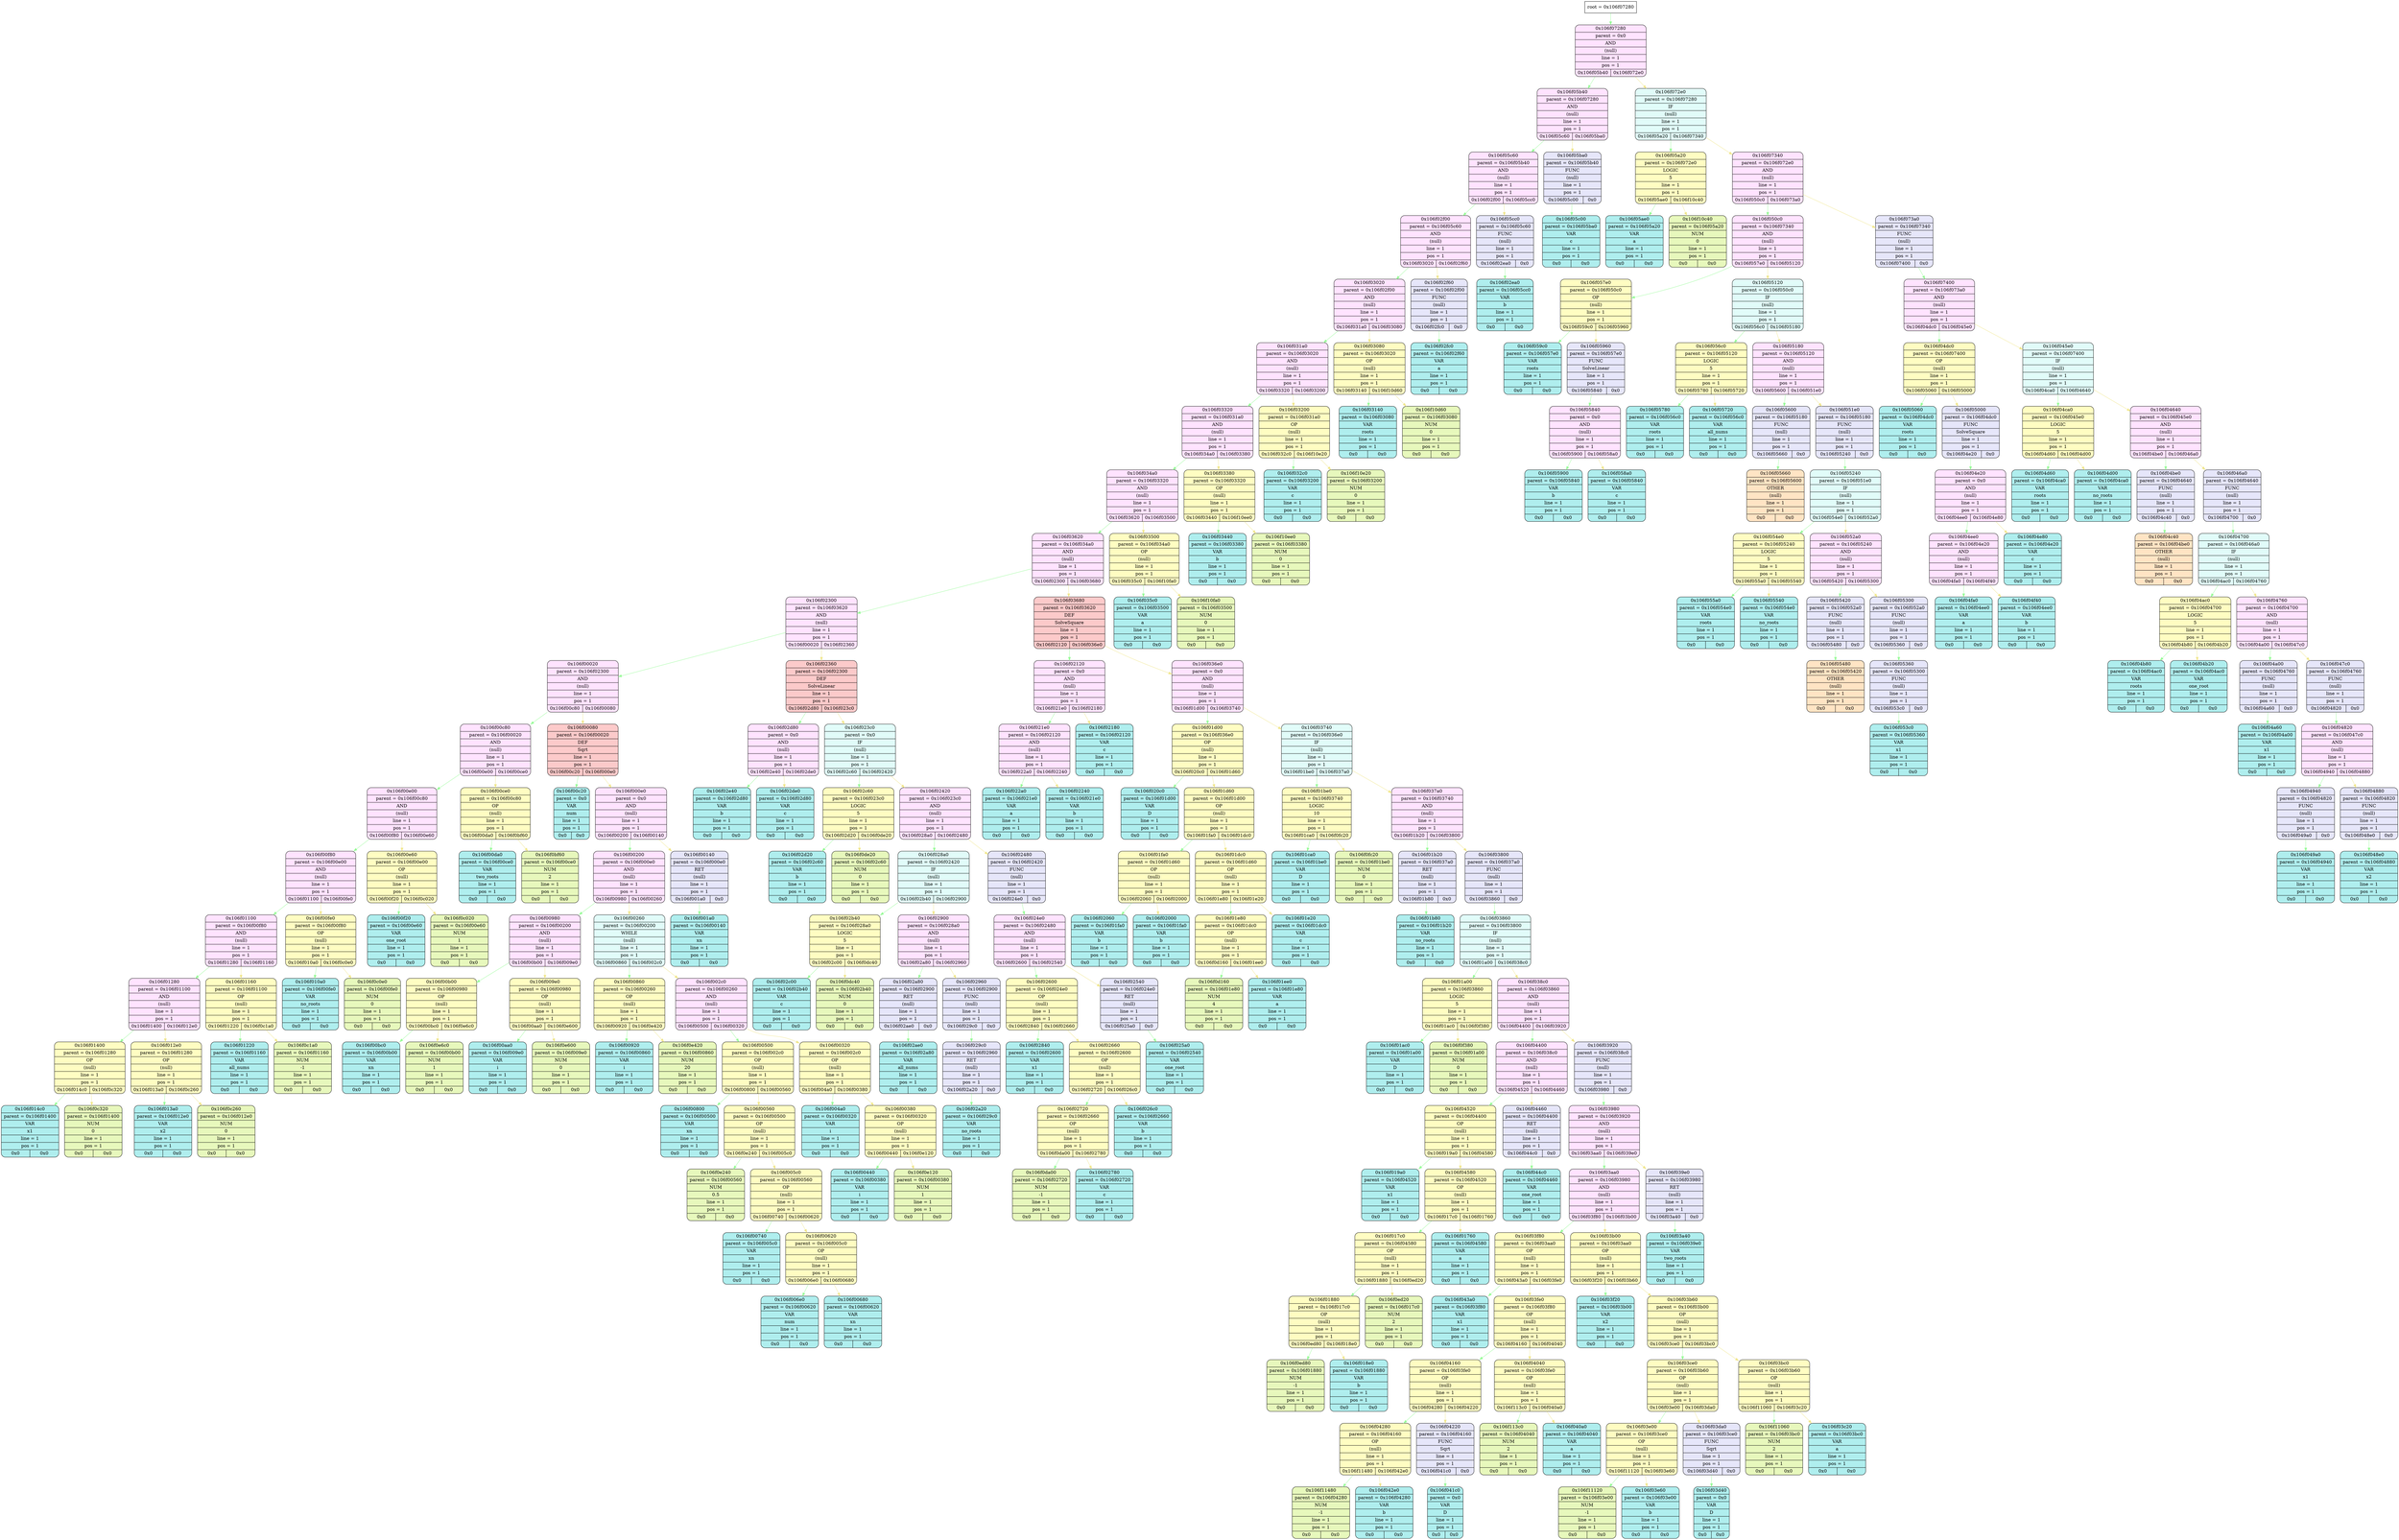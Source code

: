 digraph
{
    node_info[shape = record, label = "{root = 0x106f07280}"];

    node_info->node_0x106f07280 [color = "#98FB98"];
    node_0x106f07280[shape = Mrecord, label = "{{0x106f07280} | {parent =  0x0} | {AND} | {(null)} | {line = 1} | {pos = 1} | {0x106f05b40 | 0x106f072e0}}",
                                        style="filled", fillcolor="#FFE3FF"];
    node_0x106f05b40[shape = Mrecord, label = "{{0x106f05b40} | {parent =  0x106f07280} | {AND} | {(null)} | {line = 1} | {pos = 1} | {0x106f05c60 | 0x106f05ba0}}",
                                        style="filled", fillcolor="#FFE3FF"];
    node_0x106f05c60[shape = Mrecord, label = "{{0x106f05c60} | {parent =  0x106f05b40} | {AND} | {(null)} | {line = 1} | {pos = 1} | {0x106f02f00 | 0x106f05cc0}}",
                                        style="filled", fillcolor="#FFE3FF"];
    node_0x106f02f00[shape = Mrecord, label = "{{0x106f02f00} | {parent =  0x106f05c60} | {AND} | {(null)} | {line = 1} | {pos = 1} | {0x106f03020 | 0x106f02f60}}",
                                        style="filled", fillcolor="#FFE3FF"];
    node_0x106f03020[shape = Mrecord, label = "{{0x106f03020} | {parent =  0x106f02f00} | {AND} | {(null)} | {line = 1} | {pos = 1} | {0x106f031a0 | 0x106f03080}}",
                                        style="filled", fillcolor="#FFE3FF"];
    node_0x106f031a0[shape = Mrecord, label = "{{0x106f031a0} | {parent =  0x106f03020} | {AND} | {(null)} | {line = 1} | {pos = 1} | {0x106f03320 | 0x106f03200}}",
                                        style="filled", fillcolor="#FFE3FF"];
    node_0x106f03320[shape = Mrecord, label = "{{0x106f03320} | {parent =  0x106f031a0} | {AND} | {(null)} | {line = 1} | {pos = 1} | {0x106f034a0 | 0x106f03380}}",
                                        style="filled", fillcolor="#FFE3FF"];
    node_0x106f034a0[shape = Mrecord, label = "{{0x106f034a0} | {parent =  0x106f03320} | {AND} | {(null)} | {line = 1} | {pos = 1} | {0x106f03620 | 0x106f03500}}",
                                        style="filled", fillcolor="#FFE3FF"];
    node_0x106f03620[shape = Mrecord, label = "{{0x106f03620} | {parent =  0x106f034a0} | {AND} | {(null)} | {line = 1} | {pos = 1} | {0x106f02300 | 0x106f03680}}",
                                        style="filled", fillcolor="#FFE3FF"];
    node_0x106f02300[shape = Mrecord, label = "{{0x106f02300} | {parent =  0x106f03620} | {AND} | {(null)} | {line = 1} | {pos = 1} | {0x106f00020 | 0x106f02360}}",
                                        style="filled", fillcolor="#FFE3FF"];
    node_0x106f00020[shape = Mrecord, label = "{{0x106f00020} | {parent =  0x106f02300} | {AND} | {(null)} | {line = 1} | {pos = 1} | {0x106f00c80 | 0x106f00080}}",
                                        style="filled", fillcolor="#FFE3FF"];
    node_0x106f00c80[shape = Mrecord, label = "{{0x106f00c80} | {parent =  0x106f00020} | {AND} | {(null)} | {line = 1} | {pos = 1} | {0x106f00e00 | 0x106f00ce0}}",
                                        style="filled", fillcolor="#FFE3FF"];
    node_0x106f00e00[shape = Mrecord, label = "{{0x106f00e00} | {parent =  0x106f00c80} | {AND} | {(null)} | {line = 1} | {pos = 1} | {0x106f00f80 | 0x106f00e60}}",
                                        style="filled", fillcolor="#FFE3FF"];
    node_0x106f00f80[shape = Mrecord, label = "{{0x106f00f80} | {parent =  0x106f00e00} | {AND} | {(null)} | {line = 1} | {pos = 1} | {0x106f01100 | 0x106f00fe0}}",
                                        style="filled", fillcolor="#FFE3FF"];
    node_0x106f01100[shape = Mrecord, label = "{{0x106f01100} | {parent =  0x106f00f80} | {AND} | {(null)} | {line = 1} | {pos = 1} | {0x106f01280 | 0x106f01160}}",
                                        style="filled", fillcolor="#FFE3FF"];
    node_0x106f01280[shape = Mrecord, label = "{{0x106f01280} | {parent =  0x106f01100} | {AND} | {(null)} | {line = 1} | {pos = 1} | {0x106f01400 | 0x106f012e0}}",
                                        style="filled", fillcolor="#FFE3FF"];
    node_0x106f01400[shape = Mrecord, label = "{{0x106f01400} | {parent =  0x106f01280} | {OP} | {(null)} | {line = 1} | {pos = 1} | {0x106f014c0 | 0x106f0c320}}",
                                        style="filled", fillcolor="#FFFDC2"];
    node_0x106f014c0[shape = Mrecord, label = "{{0x106f014c0} | {parent =  0x106f01400} | {VAR} | {x1} | {line = 1} | {pos = 1} | {0x0 | 0x0}}",
                                        style="filled", fillcolor="#AFEEEE"];
    node_0x106f0c320[shape = Mrecord, label = "{{0x106f0c320} | {parent =  0x106f01400} | {NUM} | {0} | {line = 1} | {pos = 1} | {0x0 | 0x0}}",
                style="filled", fillcolor="#E7F8BC"];
    node_0x106f012e0[shape = Mrecord, label = "{{0x106f012e0} | {parent =  0x106f01280} | {OP} | {(null)} | {line = 1} | {pos = 1} | {0x106f013a0 | 0x106f0c260}}",
                                        style="filled", fillcolor="#FFFDC2"];
    node_0x106f013a0[shape = Mrecord, label = "{{0x106f013a0} | {parent =  0x106f012e0} | {VAR} | {x2} | {line = 1} | {pos = 1} | {0x0 | 0x0}}",
                                        style="filled", fillcolor="#AFEEEE"];
    node_0x106f0c260[shape = Mrecord, label = "{{0x106f0c260} | {parent =  0x106f012e0} | {NUM} | {0} | {line = 1} | {pos = 1} | {0x0 | 0x0}}",
                style="filled", fillcolor="#E7F8BC"];
    node_0x106f01160[shape = Mrecord, label = "{{0x106f01160} | {parent =  0x106f01100} | {OP} | {(null)} | {line = 1} | {pos = 1} | {0x106f01220 | 0x106f0c1a0}}",
                                        style="filled", fillcolor="#FFFDC2"];
    node_0x106f01220[shape = Mrecord, label = "{{0x106f01220} | {parent =  0x106f01160} | {VAR} | {all_nums} | {line = 1} | {pos = 1} | {0x0 | 0x0}}",
                                        style="filled", fillcolor="#AFEEEE"];
    node_0x106f0c1a0[shape = Mrecord, label = "{{0x106f0c1a0} | {parent =  0x106f01160} | {NUM} | {-1} | {line = 1} | {pos = 1} | {0x0 | 0x0}}",
                style="filled", fillcolor="#E7F8BC"];
    node_0x106f00fe0[shape = Mrecord, label = "{{0x106f00fe0} | {parent =  0x106f00f80} | {OP} | {(null)} | {line = 1} | {pos = 1} | {0x106f010a0 | 0x106f0c0e0}}",
                                        style="filled", fillcolor="#FFFDC2"];
    node_0x106f010a0[shape = Mrecord, label = "{{0x106f010a0} | {parent =  0x106f00fe0} | {VAR} | {no_roots} | {line = 1} | {pos = 1} | {0x0 | 0x0}}",
                                        style="filled", fillcolor="#AFEEEE"];
    node_0x106f0c0e0[shape = Mrecord, label = "{{0x106f0c0e0} | {parent =  0x106f00fe0} | {NUM} | {0} | {line = 1} | {pos = 1} | {0x0 | 0x0}}",
                style="filled", fillcolor="#E7F8BC"];
    node_0x106f00e60[shape = Mrecord, label = "{{0x106f00e60} | {parent =  0x106f00e00} | {OP} | {(null)} | {line = 1} | {pos = 1} | {0x106f00f20 | 0x106f0c020}}",
                                        style="filled", fillcolor="#FFFDC2"];
    node_0x106f00f20[shape = Mrecord, label = "{{0x106f00f20} | {parent =  0x106f00e60} | {VAR} | {one_root} | {line = 1} | {pos = 1} | {0x0 | 0x0}}",
                                        style="filled", fillcolor="#AFEEEE"];
    node_0x106f0c020[shape = Mrecord, label = "{{0x106f0c020} | {parent =  0x106f00e60} | {NUM} | {1} | {line = 1} | {pos = 1} | {0x0 | 0x0}}",
                style="filled", fillcolor="#E7F8BC"];
    node_0x106f00ce0[shape = Mrecord, label = "{{0x106f00ce0} | {parent =  0x106f00c80} | {OP} | {(null)} | {line = 1} | {pos = 1} | {0x106f00da0 | 0x106f0bf60}}",
                                        style="filled", fillcolor="#FFFDC2"];
    node_0x106f00da0[shape = Mrecord, label = "{{0x106f00da0} | {parent =  0x106f00ce0} | {VAR} | {two_roots} | {line = 1} | {pos = 1} | {0x0 | 0x0}}",
                                        style="filled", fillcolor="#AFEEEE"];
    node_0x106f0bf60[shape = Mrecord, label = "{{0x106f0bf60} | {parent =  0x106f00ce0} | {NUM} | {2} | {line = 1} | {pos = 1} | {0x0 | 0x0}}",
                style="filled", fillcolor="#E7F8BC"];
    node_0x106f00080[shape = Mrecord, label = "{{0x106f00080} | {parent =  0x106f00020} | {DEF} | {Sqrt} | {line = 1} | {pos = 1} | {0x106f00c20 | 0x106f000e0}}",
                                        style="filled", fillcolor="#FCCACA"];
    node_0x106f00c20[shape = Mrecord, label = "{{0x106f00c20} | {parent =  0x0} | {VAR} | {num} | {line = 1} | {pos = 1} | {0x0 | 0x0}}",
                                        style="filled", fillcolor="#AFEEEE"];
    node_0x106f000e0[shape = Mrecord, label = "{{0x106f000e0} | {parent =  0x0} | {AND} | {(null)} | {line = 1} | {pos = 1} | {0x106f00200 | 0x106f00140}}",
                                        style="filled", fillcolor="#FFE3FF"];
    node_0x106f00200[shape = Mrecord, label = "{{0x106f00200} | {parent =  0x106f000e0} | {AND} | {(null)} | {line = 1} | {pos = 1} | {0x106f00980 | 0x106f00260}}",
                                        style="filled", fillcolor="#FFE3FF"];
    node_0x106f00980[shape = Mrecord, label = "{{0x106f00980} | {parent =  0x106f00200} | {AND} | {(null)} | {line = 1} | {pos = 1} | {0x106f00b00 | 0x106f009e0}}",
                                        style="filled", fillcolor="#FFE3FF"];
    node_0x106f00b00[shape = Mrecord, label = "{{0x106f00b00} | {parent =  0x106f00980} | {OP} | {(null)} | {line = 1} | {pos = 1} | {0x106f00bc0 | 0x106f0e6c0}}",
                                        style="filled", fillcolor="#FFFDC2"];
    node_0x106f00bc0[shape = Mrecord, label = "{{0x106f00bc0} | {parent =  0x106f00b00} | {VAR} | {xn} | {line = 1} | {pos = 1} | {0x0 | 0x0}}",
                                        style="filled", fillcolor="#AFEEEE"];
    node_0x106f0e6c0[shape = Mrecord, label = "{{0x106f0e6c0} | {parent =  0x106f00b00} | {NUM} | {1} | {line = 1} | {pos = 1} | {0x0 | 0x0}}",
                style="filled", fillcolor="#E7F8BC"];
    node_0x106f009e0[shape = Mrecord, label = "{{0x106f009e0} | {parent =  0x106f00980} | {OP} | {(null)} | {line = 1} | {pos = 1} | {0x106f00aa0 | 0x106f0e600}}",
                                        style="filled", fillcolor="#FFFDC2"];
    node_0x106f00aa0[shape = Mrecord, label = "{{0x106f00aa0} | {parent =  0x106f009e0} | {VAR} | {i} | {line = 1} | {pos = 1} | {0x0 | 0x0}}",
                                        style="filled", fillcolor="#AFEEEE"];
    node_0x106f0e600[shape = Mrecord, label = "{{0x106f0e600} | {parent =  0x106f009e0} | {NUM} | {0} | {line = 1} | {pos = 1} | {0x0 | 0x0}}",
                style="filled", fillcolor="#E7F8BC"];
    node_0x106f00260[shape = Mrecord, label = "{{0x106f00260} | {parent =  0x106f00200} | {WHILE} | {(null)} | {line = 1} | {pos = 1} | {0x106f00860 | 0x106f002c0}}",
                                        style="filled", fillcolor="#E1FCF9"];
    node_0x106f00860[shape = Mrecord, label = "{{0x106f00860} | {parent =  0x106f00260} | {OP} | {(null)} | {line = 1} | {pos = 1} | {0x106f00920 | 0x106f0e420}}",
                                        style="filled", fillcolor="#FFFDC2"];
    node_0x106f00920[shape = Mrecord, label = "{{0x106f00920} | {parent =  0x106f00860} | {VAR} | {i} | {line = 1} | {pos = 1} | {0x0 | 0x0}}",
                                        style="filled", fillcolor="#AFEEEE"];
    node_0x106f0e420[shape = Mrecord, label = "{{0x106f0e420} | {parent =  0x106f00860} | {NUM} | {20} | {line = 1} | {pos = 1} | {0x0 | 0x0}}",
                style="filled", fillcolor="#E7F8BC"];
    node_0x106f002c0[shape = Mrecord, label = "{{0x106f002c0} | {parent =  0x106f00260} | {AND} | {(null)} | {line = 1} | {pos = 1} | {0x106f00500 | 0x106f00320}}",
                                        style="filled", fillcolor="#FFE3FF"];
    node_0x106f00500[shape = Mrecord, label = "{{0x106f00500} | {parent =  0x106f002c0} | {OP} | {(null)} | {line = 1} | {pos = 1} | {0x106f00800 | 0x106f00560}}",
                                        style="filled", fillcolor="#FFFDC2"];
    node_0x106f00800[shape = Mrecord, label = "{{0x106f00800} | {parent =  0x106f00500} | {VAR} | {xn} | {line = 1} | {pos = 1} | {0x0 | 0x0}}",
                                        style="filled", fillcolor="#AFEEEE"];
    node_0x106f00560[shape = Mrecord, label = "{{0x106f00560} | {parent =  0x106f00500} | {OP} | {(null)} | {line = 1} | {pos = 1} | {0x106f0e240 | 0x106f005c0}}",
                                        style="filled", fillcolor="#FFFDC2"];
    node_0x106f0e240[shape = Mrecord, label = "{{0x106f0e240} | {parent =  0x106f00560} | {NUM} | {0.5} | {line = 1} | {pos = 1} | {0x0 | 0x0}}",
                style="filled", fillcolor="#E7F8BC"];
    node_0x106f005c0[shape = Mrecord, label = "{{0x106f005c0} | {parent =  0x106f00560} | {OP} | {(null)} | {line = 1} | {pos = 1} | {0x106f00740 | 0x106f00620}}",
                                        style="filled", fillcolor="#FFFDC2"];
    node_0x106f00740[shape = Mrecord, label = "{{0x106f00740} | {parent =  0x106f005c0} | {VAR} | {xn} | {line = 1} | {pos = 1} | {0x0 | 0x0}}",
                                        style="filled", fillcolor="#AFEEEE"];
    node_0x106f00620[shape = Mrecord, label = "{{0x106f00620} | {parent =  0x106f005c0} | {OP} | {(null)} | {line = 1} | {pos = 1} | {0x106f006e0 | 0x106f00680}}",
                                        style="filled", fillcolor="#FFFDC2"];
    node_0x106f006e0[shape = Mrecord, label = "{{0x106f006e0} | {parent =  0x106f00620} | {VAR} | {num} | {line = 1} | {pos = 1} | {0x0 | 0x0}}",
                                        style="filled", fillcolor="#AFEEEE"];
    node_0x106f00680[shape = Mrecord, label = "{{0x106f00680} | {parent =  0x106f00620} | {VAR} | {xn} | {line = 1} | {pos = 1} | {0x0 | 0x0}}",
                                        style="filled", fillcolor="#AFEEEE"];
    node_0x106f00320[shape = Mrecord, label = "{{0x106f00320} | {parent =  0x106f002c0} | {OP} | {(null)} | {line = 1} | {pos = 1} | {0x106f004a0 | 0x106f00380}}",
                                        style="filled", fillcolor="#FFFDC2"];
    node_0x106f004a0[shape = Mrecord, label = "{{0x106f004a0} | {parent =  0x106f00320} | {VAR} | {i} | {line = 1} | {pos = 1} | {0x0 | 0x0}}",
                                        style="filled", fillcolor="#AFEEEE"];
    node_0x106f00380[shape = Mrecord, label = "{{0x106f00380} | {parent =  0x106f00320} | {OP} | {(null)} | {line = 1} | {pos = 1} | {0x106f00440 | 0x106f0e120}}",
                                        style="filled", fillcolor="#FFFDC2"];
    node_0x106f00440[shape = Mrecord, label = "{{0x106f00440} | {parent =  0x106f00380} | {VAR} | {i} | {line = 1} | {pos = 1} | {0x0 | 0x0}}",
                                        style="filled", fillcolor="#AFEEEE"];
    node_0x106f0e120[shape = Mrecord, label = "{{0x106f0e120} | {parent =  0x106f00380} | {NUM} | {1} | {line = 1} | {pos = 1} | {0x0 | 0x0}}",
                style="filled", fillcolor="#E7F8BC"];
    node_0x106f00140[shape = Mrecord, label = "{{0x106f00140} | {parent =  0x106f000e0} | {RET} | {(null)} | {line = 1} | {pos = 1} | {0x106f001a0 | 0x0}}",
                                        style="filled", fillcolor="#E6E6FA"];
    node_0x106f001a0[shape = Mrecord, label = "{{0x106f001a0} | {parent =  0x106f00140} | {VAR} | {xn} | {line = 1} | {pos = 1} | {0x0 | 0x0}}",
                                        style="filled", fillcolor="#AFEEEE"];
    node_0x106f02360[shape = Mrecord, label = "{{0x106f02360} | {parent =  0x106f02300} | {DEF} | {SolveLinear} | {line = 1} | {pos = 1} | {0x106f02d80 | 0x106f023c0}}",
                                        style="filled", fillcolor="#FCCACA"];
    node_0x106f02d80[shape = Mrecord, label = "{{0x106f02d80} | {parent =  0x0} | {AND} | {(null)} | {line = 1} | {pos = 1} | {0x106f02e40 | 0x106f02de0}}",
                                        style="filled", fillcolor="#FFE3FF"];
    node_0x106f02e40[shape = Mrecord, label = "{{0x106f02e40} | {parent =  0x106f02d80} | {VAR} | {b} | {line = 1} | {pos = 1} | {0x0 | 0x0}}",
                                        style="filled", fillcolor="#AFEEEE"];
    node_0x106f02de0[shape = Mrecord, label = "{{0x106f02de0} | {parent =  0x106f02d80} | {VAR} | {c} | {line = 1} | {pos = 1} | {0x0 | 0x0}}",
                                        style="filled", fillcolor="#AFEEEE"];
    node_0x106f023c0[shape = Mrecord, label = "{{0x106f023c0} | {parent =  0x0} | {IF} | {(null)} | {line = 1} | {pos = 1} | {0x106f02c60 | 0x106f02420}}",
                                        style="filled", fillcolor="#E1FCF9"];
    node_0x106f02c60[shape = Mrecord, label = "{{0x106f02c60} | {parent =  0x106f023c0} | {LOGIC} | {5} | {line = 1} | {pos = 1} | {0x106f02d20 | 0x106f0de20}}",
                style="filled", fillcolor="#FFFDC2"];
    node_0x106f02d20[shape = Mrecord, label = "{{0x106f02d20} | {parent =  0x106f02c60} | {VAR} | {b} | {line = 1} | {pos = 1} | {0x0 | 0x0}}",
                                        style="filled", fillcolor="#AFEEEE"];
    node_0x106f0de20[shape = Mrecord, label = "{{0x106f0de20} | {parent =  0x106f02c60} | {NUM} | {0} | {line = 1} | {pos = 1} | {0x0 | 0x0}}",
                style="filled", fillcolor="#E7F8BC"];
    node_0x106f02420[shape = Mrecord, label = "{{0x106f02420} | {parent =  0x106f023c0} | {AND} | {(null)} | {line = 1} | {pos = 1} | {0x106f028a0 | 0x106f02480}}",
                                        style="filled", fillcolor="#FFE3FF"];
    node_0x106f028a0[shape = Mrecord, label = "{{0x106f028a0} | {parent =  0x106f02420} | {IF} | {(null)} | {line = 1} | {pos = 1} | {0x106f02b40 | 0x106f02900}}",
                                        style="filled", fillcolor="#E1FCF9"];
    node_0x106f02b40[shape = Mrecord, label = "{{0x106f02b40} | {parent =  0x106f028a0} | {LOGIC} | {5} | {line = 1} | {pos = 1} | {0x106f02c00 | 0x106f0dc40}}",
                style="filled", fillcolor="#FFFDC2"];
    node_0x106f02c00[shape = Mrecord, label = "{{0x106f02c00} | {parent =  0x106f02b40} | {VAR} | {c} | {line = 1} | {pos = 1} | {0x0 | 0x0}}",
                                        style="filled", fillcolor="#AFEEEE"];
    node_0x106f0dc40[shape = Mrecord, label = "{{0x106f0dc40} | {parent =  0x106f02b40} | {NUM} | {0} | {line = 1} | {pos = 1} | {0x0 | 0x0}}",
                style="filled", fillcolor="#E7F8BC"];
    node_0x106f02900[shape = Mrecord, label = "{{0x106f02900} | {parent =  0x106f028a0} | {AND} | {(null)} | {line = 1} | {pos = 1} | {0x106f02a80 | 0x106f02960}}",
                                        style="filled", fillcolor="#FFE3FF"];
    node_0x106f02a80[shape = Mrecord, label = "{{0x106f02a80} | {parent =  0x106f02900} | {RET} | {(null)} | {line = 1} | {pos = 1} | {0x106f02ae0 | 0x0}}",
                                        style="filled", fillcolor="#E6E6FA"];
    node_0x106f02ae0[shape = Mrecord, label = "{{0x106f02ae0} | {parent =  0x106f02a80} | {VAR} | {all_nums} | {line = 1} | {pos = 1} | {0x0 | 0x0}}",
                                        style="filled", fillcolor="#AFEEEE"];
    node_0x106f02960[shape = Mrecord, label = "{{0x106f02960} | {parent =  0x106f02900} | {FUNC} | {(null)} | {line = 1} | {pos = 1} | {0x106f029c0 | 0x0}}",
                                        style="filled", fillcolor="#E6E6FA"];
    node_0x106f029c0[shape = Mrecord, label = "{{0x106f029c0} | {parent =  0x106f02960} | {RET} | {(null)} | {line = 1} | {pos = 1} | {0x106f02a20 | 0x0}}",
                                        style="filled", fillcolor="#E6E6FA"];
    node_0x106f02a20[shape = Mrecord, label = "{{0x106f02a20} | {parent =  0x106f029c0} | {VAR} | {no_roots} | {line = 1} | {pos = 1} | {0x0 | 0x0}}",
                                        style="filled", fillcolor="#AFEEEE"];
    node_0x106f02480[shape = Mrecord, label = "{{0x106f02480} | {parent =  0x106f02420} | {FUNC} | {(null)} | {line = 1} | {pos = 1} | {0x106f024e0 | 0x0}}",
                                        style="filled", fillcolor="#E6E6FA"];
    node_0x106f024e0[shape = Mrecord, label = "{{0x106f024e0} | {parent =  0x106f02480} | {AND} | {(null)} | {line = 1} | {pos = 1} | {0x106f02600 | 0x106f02540}}",
                                        style="filled", fillcolor="#FFE3FF"];
    node_0x106f02600[shape = Mrecord, label = "{{0x106f02600} | {parent =  0x106f024e0} | {OP} | {(null)} | {line = 1} | {pos = 1} | {0x106f02840 | 0x106f02660}}",
                                        style="filled", fillcolor="#FFFDC2"];
    node_0x106f02840[shape = Mrecord, label = "{{0x106f02840} | {parent =  0x106f02600} | {VAR} | {x1} | {line = 1} | {pos = 1} | {0x0 | 0x0}}",
                                        style="filled", fillcolor="#AFEEEE"];
    node_0x106f02660[shape = Mrecord, label = "{{0x106f02660} | {parent =  0x106f02600} | {OP} | {(null)} | {line = 1} | {pos = 1} | {0x106f02720 | 0x106f026c0}}",
                                        style="filled", fillcolor="#FFFDC2"];
    node_0x106f02720[shape = Mrecord, label = "{{0x106f02720} | {parent =  0x106f02660} | {OP} | {(null)} | {line = 1} | {pos = 1} | {0x106f0da00 | 0x106f02780}}",
                                        style="filled", fillcolor="#FFFDC2"];
    node_0x106f0da00[shape = Mrecord, label = "{{0x106f0da00} | {parent =  0x106f02720} | {NUM} | {-1} | {line = 1} | {pos = 1} | {0x0 | 0x0}}",
                style="filled", fillcolor="#E7F8BC"];
    node_0x106f02780[shape = Mrecord, label = "{{0x106f02780} | {parent =  0x106f02720} | {VAR} | {c} | {line = 1} | {pos = 1} | {0x0 | 0x0}}",
                                        style="filled", fillcolor="#AFEEEE"];
    node_0x106f026c0[shape = Mrecord, label = "{{0x106f026c0} | {parent =  0x106f02660} | {VAR} | {b} | {line = 1} | {pos = 1} | {0x0 | 0x0}}",
                                        style="filled", fillcolor="#AFEEEE"];
    node_0x106f02540[shape = Mrecord, label = "{{0x106f02540} | {parent =  0x106f024e0} | {RET} | {(null)} | {line = 1} | {pos = 1} | {0x106f025a0 | 0x0}}",
                                        style="filled", fillcolor="#E6E6FA"];
    node_0x106f025a0[shape = Mrecord, label = "{{0x106f025a0} | {parent =  0x106f02540} | {VAR} | {one_root} | {line = 1} | {pos = 1} | {0x0 | 0x0}}",
                                        style="filled", fillcolor="#AFEEEE"];
    node_0x106f03680[shape = Mrecord, label = "{{0x106f03680} | {parent =  0x106f03620} | {DEF} | {SolveSquare} | {line = 1} | {pos = 1} | {0x106f02120 | 0x106f036e0}}",
                                        style="filled", fillcolor="#FCCACA"];
    node_0x106f02120[shape = Mrecord, label = "{{0x106f02120} | {parent =  0x0} | {AND} | {(null)} | {line = 1} | {pos = 1} | {0x106f021e0 | 0x106f02180}}",
                                        style="filled", fillcolor="#FFE3FF"];
    node_0x106f021e0[shape = Mrecord, label = "{{0x106f021e0} | {parent =  0x106f02120} | {AND} | {(null)} | {line = 1} | {pos = 1} | {0x106f022a0 | 0x106f02240}}",
                                        style="filled", fillcolor="#FFE3FF"];
    node_0x106f022a0[shape = Mrecord, label = "{{0x106f022a0} | {parent =  0x106f021e0} | {VAR} | {a} | {line = 1} | {pos = 1} | {0x0 | 0x0}}",
                                        style="filled", fillcolor="#AFEEEE"];
    node_0x106f02240[shape = Mrecord, label = "{{0x106f02240} | {parent =  0x106f021e0} | {VAR} | {b} | {line = 1} | {pos = 1} | {0x0 | 0x0}}",
                                        style="filled", fillcolor="#AFEEEE"];
    node_0x106f02180[shape = Mrecord, label = "{{0x106f02180} | {parent =  0x106f02120} | {VAR} | {c} | {line = 1} | {pos = 1} | {0x0 | 0x0}}",
                                        style="filled", fillcolor="#AFEEEE"];
    node_0x106f036e0[shape = Mrecord, label = "{{0x106f036e0} | {parent =  0x0} | {AND} | {(null)} | {line = 1} | {pos = 1} | {0x106f01d00 | 0x106f03740}}",
                                        style="filled", fillcolor="#FFE3FF"];
    node_0x106f01d00[shape = Mrecord, label = "{{0x106f01d00} | {parent =  0x106f036e0} | {OP} | {(null)} | {line = 1} | {pos = 1} | {0x106f020c0 | 0x106f01d60}}",
                                        style="filled", fillcolor="#FFFDC2"];
    node_0x106f020c0[shape = Mrecord, label = "{{0x106f020c0} | {parent =  0x106f01d00} | {VAR} | {D} | {line = 1} | {pos = 1} | {0x0 | 0x0}}",
                                        style="filled", fillcolor="#AFEEEE"];
    node_0x106f01d60[shape = Mrecord, label = "{{0x106f01d60} | {parent =  0x106f01d00} | {OP} | {(null)} | {line = 1} | {pos = 1} | {0x106f01fa0 | 0x106f01dc0}}",
                                        style="filled", fillcolor="#FFFDC2"];
    node_0x106f01fa0[shape = Mrecord, label = "{{0x106f01fa0} | {parent =  0x106f01d60} | {OP} | {(null)} | {line = 1} | {pos = 1} | {0x106f02060 | 0x106f02000}}",
                                        style="filled", fillcolor="#FFFDC2"];
    node_0x106f02060[shape = Mrecord, label = "{{0x106f02060} | {parent =  0x106f01fa0} | {VAR} | {b} | {line = 1} | {pos = 1} | {0x0 | 0x0}}",
                                        style="filled", fillcolor="#AFEEEE"];
    node_0x106f02000[shape = Mrecord, label = "{{0x106f02000} | {parent =  0x106f01fa0} | {VAR} | {b} | {line = 1} | {pos = 1} | {0x0 | 0x0}}",
                                        style="filled", fillcolor="#AFEEEE"];
    node_0x106f01dc0[shape = Mrecord, label = "{{0x106f01dc0} | {parent =  0x106f01d60} | {OP} | {(null)} | {line = 1} | {pos = 1} | {0x106f01e80 | 0x106f01e20}}",
                                        style="filled", fillcolor="#FFFDC2"];
    node_0x106f01e80[shape = Mrecord, label = "{{0x106f01e80} | {parent =  0x106f01dc0} | {OP} | {(null)} | {line = 1} | {pos = 1} | {0x106f0d160 | 0x106f01ee0}}",
                                        style="filled", fillcolor="#FFFDC2"];
    node_0x106f0d160[shape = Mrecord, label = "{{0x106f0d160} | {parent =  0x106f01e80} | {NUM} | {4} | {line = 1} | {pos = 1} | {0x0 | 0x0}}",
                style="filled", fillcolor="#E7F8BC"];
    node_0x106f01ee0[shape = Mrecord, label = "{{0x106f01ee0} | {parent =  0x106f01e80} | {VAR} | {a} | {line = 1} | {pos = 1} | {0x0 | 0x0}}",
                                        style="filled", fillcolor="#AFEEEE"];
    node_0x106f01e20[shape = Mrecord, label = "{{0x106f01e20} | {parent =  0x106f01dc0} | {VAR} | {c} | {line = 1} | {pos = 1} | {0x0 | 0x0}}",
                                        style="filled", fillcolor="#AFEEEE"];
    node_0x106f03740[shape = Mrecord, label = "{{0x106f03740} | {parent =  0x106f036e0} | {IF} | {(null)} | {line = 1} | {pos = 1} | {0x106f01be0 | 0x106f037a0}}",
                                        style="filled", fillcolor="#E1FCF9"];
    node_0x106f01be0[shape = Mrecord, label = "{{0x106f01be0} | {parent =  0x106f03740} | {LOGIC} | {10} | {line = 1} | {pos = 1} | {0x106f01ca0 | 0x106f0fc20}}",
                style="filled", fillcolor="#FFFDC2"];
    node_0x106f01ca0[shape = Mrecord, label = "{{0x106f01ca0} | {parent =  0x106f01be0} | {VAR} | {D} | {line = 1} | {pos = 1} | {0x0 | 0x0}}",
                                        style="filled", fillcolor="#AFEEEE"];
    node_0x106f0fc20[shape = Mrecord, label = "{{0x106f0fc20} | {parent =  0x106f01be0} | {NUM} | {0} | {line = 1} | {pos = 1} | {0x0 | 0x0}}",
                style="filled", fillcolor="#E7F8BC"];
    node_0x106f037a0[shape = Mrecord, label = "{{0x106f037a0} | {parent =  0x106f03740} | {AND} | {(null)} | {line = 1} | {pos = 1} | {0x106f01b20 | 0x106f03800}}",
                                        style="filled", fillcolor="#FFE3FF"];
    node_0x106f01b20[shape = Mrecord, label = "{{0x106f01b20} | {parent =  0x106f037a0} | {RET} | {(null)} | {line = 1} | {pos = 1} | {0x106f01b80 | 0x0}}",
                                        style="filled", fillcolor="#E6E6FA"];
    node_0x106f01b80[shape = Mrecord, label = "{{0x106f01b80} | {parent =  0x106f01b20} | {VAR} | {no_roots} | {line = 1} | {pos = 1} | {0x0 | 0x0}}",
                                        style="filled", fillcolor="#AFEEEE"];
    node_0x106f03800[shape = Mrecord, label = "{{0x106f03800} | {parent =  0x106f037a0} | {FUNC} | {(null)} | {line = 1} | {pos = 1} | {0x106f03860 | 0x0}}",
                                        style="filled", fillcolor="#E6E6FA"];
    node_0x106f03860[shape = Mrecord, label = "{{0x106f03860} | {parent =  0x106f03800} | {IF} | {(null)} | {line = 1} | {pos = 1} | {0x106f01a00 | 0x106f038c0}}",
                                        style="filled", fillcolor="#E1FCF9"];
    node_0x106f01a00[shape = Mrecord, label = "{{0x106f01a00} | {parent =  0x106f03860} | {LOGIC} | {5} | {line = 1} | {pos = 1} | {0x106f01ac0 | 0x106f0f380}}",
                style="filled", fillcolor="#FFFDC2"];
    node_0x106f01ac0[shape = Mrecord, label = "{{0x106f01ac0} | {parent =  0x106f01a00} | {VAR} | {D} | {line = 1} | {pos = 1} | {0x0 | 0x0}}",
                                        style="filled", fillcolor="#AFEEEE"];
    node_0x106f0f380[shape = Mrecord, label = "{{0x106f0f380} | {parent =  0x106f01a00} | {NUM} | {0} | {line = 1} | {pos = 1} | {0x0 | 0x0}}",
                style="filled", fillcolor="#E7F8BC"];
    node_0x106f038c0[shape = Mrecord, label = "{{0x106f038c0} | {parent =  0x106f03860} | {AND} | {(null)} | {line = 1} | {pos = 1} | {0x106f04400 | 0x106f03920}}",
                                        style="filled", fillcolor="#FFE3FF"];
    node_0x106f04400[shape = Mrecord, label = "{{0x106f04400} | {parent =  0x106f038c0} | {AND} | {(null)} | {line = 1} | {pos = 1} | {0x106f04520 | 0x106f04460}}",
                                        style="filled", fillcolor="#FFE3FF"];
    node_0x106f04520[shape = Mrecord, label = "{{0x106f04520} | {parent =  0x106f04400} | {OP} | {(null)} | {line = 1} | {pos = 1} | {0x106f019a0 | 0x106f04580}}",
                                        style="filled", fillcolor="#FFFDC2"];
    node_0x106f019a0[shape = Mrecord, label = "{{0x106f019a0} | {parent =  0x106f04520} | {VAR} | {x1} | {line = 1} | {pos = 1} | {0x0 | 0x0}}",
                                        style="filled", fillcolor="#AFEEEE"];
    node_0x106f04580[shape = Mrecord, label = "{{0x106f04580} | {parent =  0x106f04520} | {OP} | {(null)} | {line = 1} | {pos = 1} | {0x106f017c0 | 0x106f01760}}",
                                        style="filled", fillcolor="#FFFDC2"];
    node_0x106f017c0[shape = Mrecord, label = "{{0x106f017c0} | {parent =  0x106f04580} | {OP} | {(null)} | {line = 1} | {pos = 1} | {0x106f01880 | 0x106f0ed20}}",
                                        style="filled", fillcolor="#FFFDC2"];
    node_0x106f01880[shape = Mrecord, label = "{{0x106f01880} | {parent =  0x106f017c0} | {OP} | {(null)} | {line = 1} | {pos = 1} | {0x106f0ed80 | 0x106f018e0}}",
                                        style="filled", fillcolor="#FFFDC2"];
    node_0x106f0ed80[shape = Mrecord, label = "{{0x106f0ed80} | {parent =  0x106f01880} | {NUM} | {-1} | {line = 1} | {pos = 1} | {0x0 | 0x0}}",
                style="filled", fillcolor="#E7F8BC"];
    node_0x106f018e0[shape = Mrecord, label = "{{0x106f018e0} | {parent =  0x106f01880} | {VAR} | {b} | {line = 1} | {pos = 1} | {0x0 | 0x0}}",
                                        style="filled", fillcolor="#AFEEEE"];
    node_0x106f0ed20[shape = Mrecord, label = "{{0x106f0ed20} | {parent =  0x106f017c0} | {NUM} | {2} | {line = 1} | {pos = 1} | {0x0 | 0x0}}",
                style="filled", fillcolor="#E7F8BC"];
    node_0x106f01760[shape = Mrecord, label = "{{0x106f01760} | {parent =  0x106f04580} | {VAR} | {a} | {line = 1} | {pos = 1} | {0x0 | 0x0}}",
                                        style="filled", fillcolor="#AFEEEE"];
    node_0x106f04460[shape = Mrecord, label = "{{0x106f04460} | {parent =  0x106f04400} | {RET} | {(null)} | {line = 1} | {pos = 1} | {0x106f044c0 | 0x0}}",
                                        style="filled", fillcolor="#E6E6FA"];
    node_0x106f044c0[shape = Mrecord, label = "{{0x106f044c0} | {parent =  0x106f04460} | {VAR} | {one_root} | {line = 1} | {pos = 1} | {0x0 | 0x0}}",
                                        style="filled", fillcolor="#AFEEEE"];
    node_0x106f03920[shape = Mrecord, label = "{{0x106f03920} | {parent =  0x106f038c0} | {FUNC} | {(null)} | {line = 1} | {pos = 1} | {0x106f03980 | 0x0}}",
                                        style="filled", fillcolor="#E6E6FA"];
    node_0x106f03980[shape = Mrecord, label = "{{0x106f03980} | {parent =  0x106f03920} | {AND} | {(null)} | {line = 1} | {pos = 1} | {0x106f03aa0 | 0x106f039e0}}",
                                        style="filled", fillcolor="#FFE3FF"];
    node_0x106f03aa0[shape = Mrecord, label = "{{0x106f03aa0} | {parent =  0x106f03980} | {AND} | {(null)} | {line = 1} | {pos = 1} | {0x106f03f80 | 0x106f03b00}}",
                                        style="filled", fillcolor="#FFE3FF"];
    node_0x106f03f80[shape = Mrecord, label = "{{0x106f03f80} | {parent =  0x106f03aa0} | {OP} | {(null)} | {line = 1} | {pos = 1} | {0x106f043a0 | 0x106f03fe0}}",
                                        style="filled", fillcolor="#FFFDC2"];
    node_0x106f043a0[shape = Mrecord, label = "{{0x106f043a0} | {parent =  0x106f03f80} | {VAR} | {x1} | {line = 1} | {pos = 1} | {0x0 | 0x0}}",
                                        style="filled", fillcolor="#AFEEEE"];
    node_0x106f03fe0[shape = Mrecord, label = "{{0x106f03fe0} | {parent =  0x106f03f80} | {OP} | {(null)} | {line = 1} | {pos = 1} | {0x106f04160 | 0x106f04040}}",
                                        style="filled", fillcolor="#FFFDC2"];
    node_0x106f04160[shape = Mrecord, label = "{{0x106f04160} | {parent =  0x106f03fe0} | {OP} | {(null)} | {line = 1} | {pos = 1} | {0x106f04280 | 0x106f04220}}",
                                        style="filled", fillcolor="#FFFDC2"];
    node_0x106f04280[shape = Mrecord, label = "{{0x106f04280} | {parent =  0x106f04160} | {OP} | {(null)} | {line = 1} | {pos = 1} | {0x106f11480 | 0x106f042e0}}",
                                        style="filled", fillcolor="#FFFDC2"];
    node_0x106f11480[shape = Mrecord, label = "{{0x106f11480} | {parent =  0x106f04280} | {NUM} | {-1} | {line = 1} | {pos = 1} | {0x0 | 0x0}}",
                style="filled", fillcolor="#E7F8BC"];
    node_0x106f042e0[shape = Mrecord, label = "{{0x106f042e0} | {parent =  0x106f04280} | {VAR} | {b} | {line = 1} | {pos = 1} | {0x0 | 0x0}}",
                                        style="filled", fillcolor="#AFEEEE"];
    node_0x106f04220[shape = Mrecord, label = "{{0x106f04220} | {parent =  0x106f04160} | {FUNC} | {Sqrt} | {line = 1} | {pos = 1} | {0x106f041c0 | 0x0}}",
                                        style="filled", fillcolor="#E6E6FA"];
    node_0x106f041c0[shape = Mrecord, label = "{{0x106f041c0} | {parent =  0x0} | {VAR} | {D} | {line = 1} | {pos = 1} | {0x0 | 0x0}}",
                                        style="filled", fillcolor="#AFEEEE"];
    node_0x106f04040[shape = Mrecord, label = "{{0x106f04040} | {parent =  0x106f03fe0} | {OP} | {(null)} | {line = 1} | {pos = 1} | {0x106f113c0 | 0x106f040a0}}",
                                        style="filled", fillcolor="#FFFDC2"];
    node_0x106f113c0[shape = Mrecord, label = "{{0x106f113c0} | {parent =  0x106f04040} | {NUM} | {2} | {line = 1} | {pos = 1} | {0x0 | 0x0}}",
                style="filled", fillcolor="#E7F8BC"];
    node_0x106f040a0[shape = Mrecord, label = "{{0x106f040a0} | {parent =  0x106f04040} | {VAR} | {a} | {line = 1} | {pos = 1} | {0x0 | 0x0}}",
                                        style="filled", fillcolor="#AFEEEE"];
    node_0x106f03b00[shape = Mrecord, label = "{{0x106f03b00} | {parent =  0x106f03aa0} | {OP} | {(null)} | {line = 1} | {pos = 1} | {0x106f03f20 | 0x106f03b60}}",
                                        style="filled", fillcolor="#FFFDC2"];
    node_0x106f03f20[shape = Mrecord, label = "{{0x106f03f20} | {parent =  0x106f03b00} | {VAR} | {x2} | {line = 1} | {pos = 1} | {0x0 | 0x0}}",
                                        style="filled", fillcolor="#AFEEEE"];
    node_0x106f03b60[shape = Mrecord, label = "{{0x106f03b60} | {parent =  0x106f03b00} | {OP} | {(null)} | {line = 1} | {pos = 1} | {0x106f03ce0 | 0x106f03bc0}}",
                                        style="filled", fillcolor="#FFFDC2"];
    node_0x106f03ce0[shape = Mrecord, label = "{{0x106f03ce0} | {parent =  0x106f03b60} | {OP} | {(null)} | {line = 1} | {pos = 1} | {0x106f03e00 | 0x106f03da0}}",
                                        style="filled", fillcolor="#FFFDC2"];
    node_0x106f03e00[shape = Mrecord, label = "{{0x106f03e00} | {parent =  0x106f03ce0} | {OP} | {(null)} | {line = 1} | {pos = 1} | {0x106f11120 | 0x106f03e60}}",
                                        style="filled", fillcolor="#FFFDC2"];
    node_0x106f11120[shape = Mrecord, label = "{{0x106f11120} | {parent =  0x106f03e00} | {NUM} | {-1} | {line = 1} | {pos = 1} | {0x0 | 0x0}}",
                style="filled", fillcolor="#E7F8BC"];
    node_0x106f03e60[shape = Mrecord, label = "{{0x106f03e60} | {parent =  0x106f03e00} | {VAR} | {b} | {line = 1} | {pos = 1} | {0x0 | 0x0}}",
                                        style="filled", fillcolor="#AFEEEE"];
    node_0x106f03da0[shape = Mrecord, label = "{{0x106f03da0} | {parent =  0x106f03ce0} | {FUNC} | {Sqrt} | {line = 1} | {pos = 1} | {0x106f03d40 | 0x0}}",
                                        style="filled", fillcolor="#E6E6FA"];
    node_0x106f03d40[shape = Mrecord, label = "{{0x106f03d40} | {parent =  0x0} | {VAR} | {D} | {line = 1} | {pos = 1} | {0x0 | 0x0}}",
                                        style="filled", fillcolor="#AFEEEE"];
    node_0x106f03bc0[shape = Mrecord, label = "{{0x106f03bc0} | {parent =  0x106f03b60} | {OP} | {(null)} | {line = 1} | {pos = 1} | {0x106f11060 | 0x106f03c20}}",
                                        style="filled", fillcolor="#FFFDC2"];
    node_0x106f11060[shape = Mrecord, label = "{{0x106f11060} | {parent =  0x106f03bc0} | {NUM} | {2} | {line = 1} | {pos = 1} | {0x0 | 0x0}}",
                style="filled", fillcolor="#E7F8BC"];
    node_0x106f03c20[shape = Mrecord, label = "{{0x106f03c20} | {parent =  0x106f03bc0} | {VAR} | {a} | {line = 1} | {pos = 1} | {0x0 | 0x0}}",
                                        style="filled", fillcolor="#AFEEEE"];
    node_0x106f039e0[shape = Mrecord, label = "{{0x106f039e0} | {parent =  0x106f03980} | {RET} | {(null)} | {line = 1} | {pos = 1} | {0x106f03a40 | 0x0}}",
                                        style="filled", fillcolor="#E6E6FA"];
    node_0x106f03a40[shape = Mrecord, label = "{{0x106f03a40} | {parent =  0x106f039e0} | {VAR} | {two_roots} | {line = 1} | {pos = 1} | {0x0 | 0x0}}",
                                        style="filled", fillcolor="#AFEEEE"];
    node_0x106f03500[shape = Mrecord, label = "{{0x106f03500} | {parent =  0x106f034a0} | {OP} | {(null)} | {line = 1} | {pos = 1} | {0x106f035c0 | 0x106f10fa0}}",
                                        style="filled", fillcolor="#FFFDC2"];
    node_0x106f035c0[shape = Mrecord, label = "{{0x106f035c0} | {parent =  0x106f03500} | {VAR} | {a} | {line = 1} | {pos = 1} | {0x0 | 0x0}}",
                                        style="filled", fillcolor="#AFEEEE"];
    node_0x106f10fa0[shape = Mrecord, label = "{{0x106f10fa0} | {parent =  0x106f03500} | {NUM} | {0} | {line = 1} | {pos = 1} | {0x0 | 0x0}}",
                style="filled", fillcolor="#E7F8BC"];
    node_0x106f03380[shape = Mrecord, label = "{{0x106f03380} | {parent =  0x106f03320} | {OP} | {(null)} | {line = 1} | {pos = 1} | {0x106f03440 | 0x106f10ee0}}",
                                        style="filled", fillcolor="#FFFDC2"];
    node_0x106f03440[shape = Mrecord, label = "{{0x106f03440} | {parent =  0x106f03380} | {VAR} | {b} | {line = 1} | {pos = 1} | {0x0 | 0x0}}",
                                        style="filled", fillcolor="#AFEEEE"];
    node_0x106f10ee0[shape = Mrecord, label = "{{0x106f10ee0} | {parent =  0x106f03380} | {NUM} | {0} | {line = 1} | {pos = 1} | {0x0 | 0x0}}",
                style="filled", fillcolor="#E7F8BC"];
    node_0x106f03200[shape = Mrecord, label = "{{0x106f03200} | {parent =  0x106f031a0} | {OP} | {(null)} | {line = 1} | {pos = 1} | {0x106f032c0 | 0x106f10e20}}",
                                        style="filled", fillcolor="#FFFDC2"];
    node_0x106f032c0[shape = Mrecord, label = "{{0x106f032c0} | {parent =  0x106f03200} | {VAR} | {c} | {line = 1} | {pos = 1} | {0x0 | 0x0}}",
                                        style="filled", fillcolor="#AFEEEE"];
    node_0x106f10e20[shape = Mrecord, label = "{{0x106f10e20} | {parent =  0x106f03200} | {NUM} | {0} | {line = 1} | {pos = 1} | {0x0 | 0x0}}",
                style="filled", fillcolor="#E7F8BC"];
    node_0x106f03080[shape = Mrecord, label = "{{0x106f03080} | {parent =  0x106f03020} | {OP} | {(null)} | {line = 1} | {pos = 1} | {0x106f03140 | 0x106f10d60}}",
                                        style="filled", fillcolor="#FFFDC2"];
    node_0x106f03140[shape = Mrecord, label = "{{0x106f03140} | {parent =  0x106f03080} | {VAR} | {roots} | {line = 1} | {pos = 1} | {0x0 | 0x0}}",
                                        style="filled", fillcolor="#AFEEEE"];
    node_0x106f10d60[shape = Mrecord, label = "{{0x106f10d60} | {parent =  0x106f03080} | {NUM} | {0} | {line = 1} | {pos = 1} | {0x0 | 0x0}}",
                style="filled", fillcolor="#E7F8BC"];
    node_0x106f02f60[shape = Mrecord, label = "{{0x106f02f60} | {parent =  0x106f02f00} | {FUNC} | {(null)} | {line = 1} | {pos = 1} | {0x106f02fc0 | 0x0}}",
                                        style="filled", fillcolor="#E6E6FA"];
    node_0x106f02fc0[shape = Mrecord, label = "{{0x106f02fc0} | {parent =  0x106f02f60} | {VAR} | {a} | {line = 1} | {pos = 1} | {0x0 | 0x0}}",
                                        style="filled", fillcolor="#AFEEEE"];
    node_0x106f05cc0[shape = Mrecord, label = "{{0x106f05cc0} | {parent =  0x106f05c60} | {FUNC} | {(null)} | {line = 1} | {pos = 1} | {0x106f02ea0 | 0x0}}",
                                        style="filled", fillcolor="#E6E6FA"];
    node_0x106f02ea0[shape = Mrecord, label = "{{0x106f02ea0} | {parent =  0x106f05cc0} | {VAR} | {b} | {line = 1} | {pos = 1} | {0x0 | 0x0}}",
                                        style="filled", fillcolor="#AFEEEE"];
    node_0x106f05ba0[shape = Mrecord, label = "{{0x106f05ba0} | {parent =  0x106f05b40} | {FUNC} | {(null)} | {line = 1} | {pos = 1} | {0x106f05c00 | 0x0}}",
                                        style="filled", fillcolor="#E6E6FA"];
    node_0x106f05c00[shape = Mrecord, label = "{{0x106f05c00} | {parent =  0x106f05ba0} | {VAR} | {c} | {line = 1} | {pos = 1} | {0x0 | 0x0}}",
                                        style="filled", fillcolor="#AFEEEE"];
    node_0x106f072e0[shape = Mrecord, label = "{{0x106f072e0} | {parent =  0x106f07280} | {IF} | {(null)} | {line = 1} | {pos = 1} | {0x106f05a20 | 0x106f07340}}",
                                        style="filled", fillcolor="#E1FCF9"];
    node_0x106f05a20[shape = Mrecord, label = "{{0x106f05a20} | {parent =  0x106f072e0} | {LOGIC} | {5} | {line = 1} | {pos = 1} | {0x106f05ae0 | 0x106f10c40}}",
                style="filled", fillcolor="#FFFDC2"];
    node_0x106f05ae0[shape = Mrecord, label = "{{0x106f05ae0} | {parent =  0x106f05a20} | {VAR} | {a} | {line = 1} | {pos = 1} | {0x0 | 0x0}}",
                                        style="filled", fillcolor="#AFEEEE"];
    node_0x106f10c40[shape = Mrecord, label = "{{0x106f10c40} | {parent =  0x106f05a20} | {NUM} | {0} | {line = 1} | {pos = 1} | {0x0 | 0x0}}",
                style="filled", fillcolor="#E7F8BC"];
    node_0x106f07340[shape = Mrecord, label = "{{0x106f07340} | {parent =  0x106f072e0} | {AND} | {(null)} | {line = 1} | {pos = 1} | {0x106f050c0 | 0x106f073a0}}",
                                        style="filled", fillcolor="#FFE3FF"];
    node_0x106f050c0[shape = Mrecord, label = "{{0x106f050c0} | {parent =  0x106f07340} | {AND} | {(null)} | {line = 1} | {pos = 1} | {0x106f057e0 | 0x106f05120}}",
                                        style="filled", fillcolor="#FFE3FF"];
    node_0x106f057e0[shape = Mrecord, label = "{{0x106f057e0} | {parent =  0x106f050c0} | {OP} | {(null)} | {line = 1} | {pos = 1} | {0x106f059c0 | 0x106f05960}}",
                                        style="filled", fillcolor="#FFFDC2"];
    node_0x106f059c0[shape = Mrecord, label = "{{0x106f059c0} | {parent =  0x106f057e0} | {VAR} | {roots} | {line = 1} | {pos = 1} | {0x0 | 0x0}}",
                                        style="filled", fillcolor="#AFEEEE"];
    node_0x106f05960[shape = Mrecord, label = "{{0x106f05960} | {parent =  0x106f057e0} | {FUNC} | {SolveLinear} | {line = 1} | {pos = 1} | {0x106f05840 | 0x0}}",
                                        style="filled", fillcolor="#E6E6FA"];
    node_0x106f05840[shape = Mrecord, label = "{{0x106f05840} | {parent =  0x0} | {AND} | {(null)} | {line = 1} | {pos = 1} | {0x106f05900 | 0x106f058a0}}",
                                        style="filled", fillcolor="#FFE3FF"];
    node_0x106f05900[shape = Mrecord, label = "{{0x106f05900} | {parent =  0x106f05840} | {VAR} | {b} | {line = 1} | {pos = 1} | {0x0 | 0x0}}",
                                        style="filled", fillcolor="#AFEEEE"];
    node_0x106f058a0[shape = Mrecord, label = "{{0x106f058a0} | {parent =  0x106f05840} | {VAR} | {c} | {line = 1} | {pos = 1} | {0x0 | 0x0}}",
                                        style="filled", fillcolor="#AFEEEE"];
    node_0x106f05120[shape = Mrecord, label = "{{0x106f05120} | {parent =  0x106f050c0} | {IF} | {(null)} | {line = 1} | {pos = 1} | {0x106f056c0 | 0x106f05180}}",
                                        style="filled", fillcolor="#E1FCF9"];
    node_0x106f056c0[shape = Mrecord, label = "{{0x106f056c0} | {parent =  0x106f05120} | {LOGIC} | {5} | {line = 1} | {pos = 1} | {0x106f05780 | 0x106f05720}}",
                style="filled", fillcolor="#FFFDC2"];
    node_0x106f05780[shape = Mrecord, label = "{{0x106f05780} | {parent =  0x106f056c0} | {VAR} | {roots} | {line = 1} | {pos = 1} | {0x0 | 0x0}}",
                                        style="filled", fillcolor="#AFEEEE"];
    node_0x106f05720[shape = Mrecord, label = "{{0x106f05720} | {parent =  0x106f056c0} | {VAR} | {all_nums} | {line = 1} | {pos = 1} | {0x0 | 0x0}}",
                                        style="filled", fillcolor="#AFEEEE"];
    node_0x106f05180[shape = Mrecord, label = "{{0x106f05180} | {parent =  0x106f05120} | {AND} | {(null)} | {line = 1} | {pos = 1} | {0x106f05600 | 0x106f051e0}}",
                                        style="filled", fillcolor="#FFE3FF"];
    node_0x106f05600[shape = Mrecord, label = "{{0x106f05600} | {parent =  0x106f05180} | {FUNC} | {(null)} | {line = 1} | {pos = 1} | {0x106f05660 | 0x0}}",
                                        style="filled", fillcolor="#E6E6FA"];
    node_0x106f05660[shape = Mrecord, label = "{{0x106f05660} | {parent =  0x106f05600} | {OTHER} | {(null)} | {line = 1} | {pos = 1} | {0x0 | 0x0}}",
                                        style="filled", fillcolor="#FFE4C4"];
    node_0x106f051e0[shape = Mrecord, label = "{{0x106f051e0} | {parent =  0x106f05180} | {FUNC} | {(null)} | {line = 1} | {pos = 1} | {0x106f05240 | 0x0}}",
                                        style="filled", fillcolor="#E6E6FA"];
    node_0x106f05240[shape = Mrecord, label = "{{0x106f05240} | {parent =  0x106f051e0} | {IF} | {(null)} | {line = 1} | {pos = 1} | {0x106f054e0 | 0x106f052a0}}",
                                        style="filled", fillcolor="#E1FCF9"];
    node_0x106f054e0[shape = Mrecord, label = "{{0x106f054e0} | {parent =  0x106f05240} | {LOGIC} | {5} | {line = 1} | {pos = 1} | {0x106f055a0 | 0x106f05540}}",
                style="filled", fillcolor="#FFFDC2"];
    node_0x106f055a0[shape = Mrecord, label = "{{0x106f055a0} | {parent =  0x106f054e0} | {VAR} | {roots} | {line = 1} | {pos = 1} | {0x0 | 0x0}}",
                                        style="filled", fillcolor="#AFEEEE"];
    node_0x106f05540[shape = Mrecord, label = "{{0x106f05540} | {parent =  0x106f054e0} | {VAR} | {no_roots} | {line = 1} | {pos = 1} | {0x0 | 0x0}}",
                                        style="filled", fillcolor="#AFEEEE"];
    node_0x106f052a0[shape = Mrecord, label = "{{0x106f052a0} | {parent =  0x106f05240} | {AND} | {(null)} | {line = 1} | {pos = 1} | {0x106f05420 | 0x106f05300}}",
                                        style="filled", fillcolor="#FFE3FF"];
    node_0x106f05420[shape = Mrecord, label = "{{0x106f05420} | {parent =  0x106f052a0} | {FUNC} | {(null)} | {line = 1} | {pos = 1} | {0x106f05480 | 0x0}}",
                                        style="filled", fillcolor="#E6E6FA"];
    node_0x106f05480[shape = Mrecord, label = "{{0x106f05480} | {parent =  0x106f05420} | {OTHER} | {(null)} | {line = 1} | {pos = 1} | {0x0 | 0x0}}",
                                        style="filled", fillcolor="#FFE4C4"];
    node_0x106f05300[shape = Mrecord, label = "{{0x106f05300} | {parent =  0x106f052a0} | {FUNC} | {(null)} | {line = 1} | {pos = 1} | {0x106f05360 | 0x0}}",
                                        style="filled", fillcolor="#E6E6FA"];
    node_0x106f05360[shape = Mrecord, label = "{{0x106f05360} | {parent =  0x106f05300} | {FUNC} | {(null)} | {line = 1} | {pos = 1} | {0x106f053c0 | 0x0}}",
                                        style="filled", fillcolor="#E6E6FA"];
    node_0x106f053c0[shape = Mrecord, label = "{{0x106f053c0} | {parent =  0x106f05360} | {VAR} | {x1} | {line = 1} | {pos = 1} | {0x0 | 0x0}}",
                                        style="filled", fillcolor="#AFEEEE"];
    node_0x106f073a0[shape = Mrecord, label = "{{0x106f073a0} | {parent =  0x106f07340} | {FUNC} | {(null)} | {line = 1} | {pos = 1} | {0x106f07400 | 0x0}}",
                                        style="filled", fillcolor="#E6E6FA"];
    node_0x106f07400[shape = Mrecord, label = "{{0x106f07400} | {parent =  0x106f073a0} | {AND} | {(null)} | {line = 1} | {pos = 1} | {0x106f04dc0 | 0x106f045e0}}",
                                        style="filled", fillcolor="#FFE3FF"];
    node_0x106f04dc0[shape = Mrecord, label = "{{0x106f04dc0} | {parent =  0x106f07400} | {OP} | {(null)} | {line = 1} | {pos = 1} | {0x106f05060 | 0x106f05000}}",
                                        style="filled", fillcolor="#FFFDC2"];
    node_0x106f05060[shape = Mrecord, label = "{{0x106f05060} | {parent =  0x106f04dc0} | {VAR} | {roots} | {line = 1} | {pos = 1} | {0x0 | 0x0}}",
                                        style="filled", fillcolor="#AFEEEE"];
    node_0x106f05000[shape = Mrecord, label = "{{0x106f05000} | {parent =  0x106f04dc0} | {FUNC} | {SolveSquare} | {line = 1} | {pos = 1} | {0x106f04e20 | 0x0}}",
                                        style="filled", fillcolor="#E6E6FA"];
    node_0x106f04e20[shape = Mrecord, label = "{{0x106f04e20} | {parent =  0x0} | {AND} | {(null)} | {line = 1} | {pos = 1} | {0x106f04ee0 | 0x106f04e80}}",
                                        style="filled", fillcolor="#FFE3FF"];
    node_0x106f04ee0[shape = Mrecord, label = "{{0x106f04ee0} | {parent =  0x106f04e20} | {AND} | {(null)} | {line = 1} | {pos = 1} | {0x106f04fa0 | 0x106f04f40}}",
                                        style="filled", fillcolor="#FFE3FF"];
    node_0x106f04fa0[shape = Mrecord, label = "{{0x106f04fa0} | {parent =  0x106f04ee0} | {VAR} | {a} | {line = 1} | {pos = 1} | {0x0 | 0x0}}",
                                        style="filled", fillcolor="#AFEEEE"];
    node_0x106f04f40[shape = Mrecord, label = "{{0x106f04f40} | {parent =  0x106f04ee0} | {VAR} | {b} | {line = 1} | {pos = 1} | {0x0 | 0x0}}",
                                        style="filled", fillcolor="#AFEEEE"];
    node_0x106f04e80[shape = Mrecord, label = "{{0x106f04e80} | {parent =  0x106f04e20} | {VAR} | {c} | {line = 1} | {pos = 1} | {0x0 | 0x0}}",
                                        style="filled", fillcolor="#AFEEEE"];
    node_0x106f045e0[shape = Mrecord, label = "{{0x106f045e0} | {parent =  0x106f07400} | {IF} | {(null)} | {line = 1} | {pos = 1} | {0x106f04ca0 | 0x106f04640}}",
                                        style="filled", fillcolor="#E1FCF9"];
    node_0x106f04ca0[shape = Mrecord, label = "{{0x106f04ca0} | {parent =  0x106f045e0} | {LOGIC} | {5} | {line = 1} | {pos = 1} | {0x106f04d60 | 0x106f04d00}}",
                style="filled", fillcolor="#FFFDC2"];
    node_0x106f04d60[shape = Mrecord, label = "{{0x106f04d60} | {parent =  0x106f04ca0} | {VAR} | {roots} | {line = 1} | {pos = 1} | {0x0 | 0x0}}",
                                        style="filled", fillcolor="#AFEEEE"];
    node_0x106f04d00[shape = Mrecord, label = "{{0x106f04d00} | {parent =  0x106f04ca0} | {VAR} | {no_roots} | {line = 1} | {pos = 1} | {0x0 | 0x0}}",
                                        style="filled", fillcolor="#AFEEEE"];
    node_0x106f04640[shape = Mrecord, label = "{{0x106f04640} | {parent =  0x106f045e0} | {AND} | {(null)} | {line = 1} | {pos = 1} | {0x106f04be0 | 0x106f046a0}}",
                                        style="filled", fillcolor="#FFE3FF"];
    node_0x106f04be0[shape = Mrecord, label = "{{0x106f04be0} | {parent =  0x106f04640} | {FUNC} | {(null)} | {line = 1} | {pos = 1} | {0x106f04c40 | 0x0}}",
                                        style="filled", fillcolor="#E6E6FA"];
    node_0x106f04c40[shape = Mrecord, label = "{{0x106f04c40} | {parent =  0x106f04be0} | {OTHER} | {(null)} | {line = 1} | {pos = 1} | {0x0 | 0x0}}",
                                        style="filled", fillcolor="#FFE4C4"];
    node_0x106f046a0[shape = Mrecord, label = "{{0x106f046a0} | {parent =  0x106f04640} | {FUNC} | {(null)} | {line = 1} | {pos = 1} | {0x106f04700 | 0x0}}",
                                        style="filled", fillcolor="#E6E6FA"];
    node_0x106f04700[shape = Mrecord, label = "{{0x106f04700} | {parent =  0x106f046a0} | {IF} | {(null)} | {line = 1} | {pos = 1} | {0x106f04ac0 | 0x106f04760}}",
                                        style="filled", fillcolor="#E1FCF9"];
    node_0x106f04ac0[shape = Mrecord, label = "{{0x106f04ac0} | {parent =  0x106f04700} | {LOGIC} | {5} | {line = 1} | {pos = 1} | {0x106f04b80 | 0x106f04b20}}",
                style="filled", fillcolor="#FFFDC2"];
    node_0x106f04b80[shape = Mrecord, label = "{{0x106f04b80} | {parent =  0x106f04ac0} | {VAR} | {roots} | {line = 1} | {pos = 1} | {0x0 | 0x0}}",
                                        style="filled", fillcolor="#AFEEEE"];
    node_0x106f04b20[shape = Mrecord, label = "{{0x106f04b20} | {parent =  0x106f04ac0} | {VAR} | {one_root} | {line = 1} | {pos = 1} | {0x0 | 0x0}}",
                                        style="filled", fillcolor="#AFEEEE"];
    node_0x106f04760[shape = Mrecord, label = "{{0x106f04760} | {parent =  0x106f04700} | {AND} | {(null)} | {line = 1} | {pos = 1} | {0x106f04a00 | 0x106f047c0}}",
                                        style="filled", fillcolor="#FFE3FF"];
    node_0x106f04a00[shape = Mrecord, label = "{{0x106f04a00} | {parent =  0x106f04760} | {FUNC} | {(null)} | {line = 1} | {pos = 1} | {0x106f04a60 | 0x0}}",
                                        style="filled", fillcolor="#E6E6FA"];
    node_0x106f04a60[shape = Mrecord, label = "{{0x106f04a60} | {parent =  0x106f04a00} | {VAR} | {x1} | {line = 1} | {pos = 1} | {0x0 | 0x0}}",
                                        style="filled", fillcolor="#AFEEEE"];
    node_0x106f047c0[shape = Mrecord, label = "{{0x106f047c0} | {parent =  0x106f04760} | {FUNC} | {(null)} | {line = 1} | {pos = 1} | {0x106f04820 | 0x0}}",
                                        style="filled", fillcolor="#E6E6FA"];
    node_0x106f04820[shape = Mrecord, label = "{{0x106f04820} | {parent =  0x106f047c0} | {AND} | {(null)} | {line = 1} | {pos = 1} | {0x106f04940 | 0x106f04880}}",
                                        style="filled", fillcolor="#FFE3FF"];
    node_0x106f04940[shape = Mrecord, label = "{{0x106f04940} | {parent =  0x106f04820} | {FUNC} | {(null)} | {line = 1} | {pos = 1} | {0x106f049a0 | 0x0}}",
                                        style="filled", fillcolor="#E6E6FA"];
    node_0x106f049a0[shape = Mrecord, label = "{{0x106f049a0} | {parent =  0x106f04940} | {VAR} | {x1} | {line = 1} | {pos = 1} | {0x0 | 0x0}}",
                                        style="filled", fillcolor="#AFEEEE"];
    node_0x106f04880[shape = Mrecord, label = "{{0x106f04880} | {parent =  0x106f04820} | {FUNC} | {(null)} | {line = 1} | {pos = 1} | {0x106f048e0 | 0x0}}",
                                        style="filled", fillcolor="#E6E6FA"];
    node_0x106f048e0[shape = Mrecord, label = "{{0x106f048e0} | {parent =  0x106f04880} | {VAR} | {x2} | {line = 1} | {pos = 1} | {0x0 | 0x0}}",
                                        style="filled", fillcolor="#AFEEEE"];
    node_0x106f07280->node_0x106f05b40 [color = "#98FB98"];
    node_0x106f05b40->node_0x106f05c60 [color = "#98FB98"];
    node_0x106f05c60->node_0x106f02f00 [color = "#98FB98"];
    node_0x106f02f00->node_0x106f03020 [color = "#98FB98"];
    node_0x106f03020->node_0x106f031a0 [color = "#98FB98"];
    node_0x106f031a0->node_0x106f03320 [color = "#98FB98"];
    node_0x106f03320->node_0x106f034a0 [color = "#98FB98"];
    node_0x106f034a0->node_0x106f03620 [color = "#98FB98"];
    node_0x106f03620->node_0x106f02300 [color = "#98FB98"];
    node_0x106f02300->node_0x106f00020 [color = "#98FB98"];
    node_0x106f00020->node_0x106f00c80 [color = "#98FB98"];
    node_0x106f00c80->node_0x106f00e00 [color = "#98FB98"];
    node_0x106f00e00->node_0x106f00f80 [color = "#98FB98"];
    node_0x106f00f80->node_0x106f01100 [color = "#98FB98"];
    node_0x106f01100->node_0x106f01280 [color = "#98FB98"];
    node_0x106f01280->node_0x106f01400 [color = "#98FB98"];
    node_0x106f01400->node_0x106f014c0 [color = "#98FB98"];
    node_0x106f01400->node_0x106f0c320 [color = "#F0E68C"];
    node_0x106f01280->node_0x106f012e0 [color = "#F0E68C"];
    node_0x106f012e0->node_0x106f013a0 [color = "#98FB98"];
    node_0x106f012e0->node_0x106f0c260 [color = "#F0E68C"];
    node_0x106f01100->node_0x106f01160 [color = "#F0E68C"];
    node_0x106f01160->node_0x106f01220 [color = "#98FB98"];
    node_0x106f01160->node_0x106f0c1a0 [color = "#F0E68C"];
    node_0x106f00f80->node_0x106f00fe0 [color = "#F0E68C"];
    node_0x106f00fe0->node_0x106f010a0 [color = "#98FB98"];
    node_0x106f00fe0->node_0x106f0c0e0 [color = "#F0E68C"];
    node_0x106f00e00->node_0x106f00e60 [color = "#F0E68C"];
    node_0x106f00e60->node_0x106f00f20 [color = "#98FB98"];
    node_0x106f00e60->node_0x106f0c020 [color = "#F0E68C"];
    node_0x106f00c80->node_0x106f00ce0 [color = "#F0E68C"];
    node_0x106f00ce0->node_0x106f00da0 [color = "#98FB98"];
    node_0x106f00ce0->node_0x106f0bf60 [color = "#F0E68C"];
    node_0x106f00020->node_0x106f00080 [color = "#F0E68C"];
    node_0x106f00080->node_0x106f00c20 [color = "#98FB98"];
    node_0x106f00080->node_0x106f000e0 [color = "#F0E68C"];
    node_0x106f000e0->node_0x106f00200 [color = "#98FB98"];
    node_0x106f00200->node_0x106f00980 [color = "#98FB98"];
    node_0x106f00980->node_0x106f00b00 [color = "#98FB98"];
    node_0x106f00b00->node_0x106f00bc0 [color = "#98FB98"];
    node_0x106f00b00->node_0x106f0e6c0 [color = "#F0E68C"];
    node_0x106f00980->node_0x106f009e0 [color = "#F0E68C"];
    node_0x106f009e0->node_0x106f00aa0 [color = "#98FB98"];
    node_0x106f009e0->node_0x106f0e600 [color = "#F0E68C"];
    node_0x106f00200->node_0x106f00260 [color = "#F0E68C"];
    node_0x106f00260->node_0x106f00860 [color = "#98FB98"];
    node_0x106f00860->node_0x106f00920 [color = "#98FB98"];
    node_0x106f00860->node_0x106f0e420 [color = "#F0E68C"];
    node_0x106f00260->node_0x106f002c0 [color = "#F0E68C"];
    node_0x106f002c0->node_0x106f00500 [color = "#98FB98"];
    node_0x106f00500->node_0x106f00800 [color = "#98FB98"];
    node_0x106f00500->node_0x106f00560 [color = "#F0E68C"];
    node_0x106f00560->node_0x106f0e240 [color = "#98FB98"];
    node_0x106f00560->node_0x106f005c0 [color = "#F0E68C"];
    node_0x106f005c0->node_0x106f00740 [color = "#98FB98"];
    node_0x106f005c0->node_0x106f00620 [color = "#F0E68C"];
    node_0x106f00620->node_0x106f006e0 [color = "#98FB98"];
    node_0x106f00620->node_0x106f00680 [color = "#F0E68C"];
    node_0x106f002c0->node_0x106f00320 [color = "#F0E68C"];
    node_0x106f00320->node_0x106f004a0 [color = "#98FB98"];
    node_0x106f00320->node_0x106f00380 [color = "#F0E68C"];
    node_0x106f00380->node_0x106f00440 [color = "#98FB98"];
    node_0x106f00380->node_0x106f0e120 [color = "#F0E68C"];
    node_0x106f000e0->node_0x106f00140 [color = "#F0E68C"];
    node_0x106f00140->node_0x106f001a0 [color = "#98FB98"];
    node_0x106f02300->node_0x106f02360 [color = "#F0E68C"];
    node_0x106f02360->node_0x106f02d80 [color = "#98FB98"];
    node_0x106f02d80->node_0x106f02e40 [color = "#98FB98"];
    node_0x106f02d80->node_0x106f02de0 [color = "#F0E68C"];
    node_0x106f02360->node_0x106f023c0 [color = "#F0E68C"];
    node_0x106f023c0->node_0x106f02c60 [color = "#98FB98"];
    node_0x106f02c60->node_0x106f02d20 [color = "#98FB98"];
    node_0x106f02c60->node_0x106f0de20 [color = "#F0E68C"];
    node_0x106f023c0->node_0x106f02420 [color = "#F0E68C"];
    node_0x106f02420->node_0x106f028a0 [color = "#98FB98"];
    node_0x106f028a0->node_0x106f02b40 [color = "#98FB98"];
    node_0x106f02b40->node_0x106f02c00 [color = "#98FB98"];
    node_0x106f02b40->node_0x106f0dc40 [color = "#F0E68C"];
    node_0x106f028a0->node_0x106f02900 [color = "#F0E68C"];
    node_0x106f02900->node_0x106f02a80 [color = "#98FB98"];
    node_0x106f02a80->node_0x106f02ae0 [color = "#98FB98"];
    node_0x106f02900->node_0x106f02960 [color = "#F0E68C"];
    node_0x106f02960->node_0x106f029c0 [color = "#98FB98"];
    node_0x106f029c0->node_0x106f02a20 [color = "#98FB98"];
    node_0x106f02420->node_0x106f02480 [color = "#F0E68C"];
    node_0x106f02480->node_0x106f024e0 [color = "#98FB98"];
    node_0x106f024e0->node_0x106f02600 [color = "#98FB98"];
    node_0x106f02600->node_0x106f02840 [color = "#98FB98"];
    node_0x106f02600->node_0x106f02660 [color = "#F0E68C"];
    node_0x106f02660->node_0x106f02720 [color = "#98FB98"];
    node_0x106f02720->node_0x106f0da00 [color = "#98FB98"];
    node_0x106f02720->node_0x106f02780 [color = "#F0E68C"];
    node_0x106f02660->node_0x106f026c0 [color = "#F0E68C"];
    node_0x106f024e0->node_0x106f02540 [color = "#F0E68C"];
    node_0x106f02540->node_0x106f025a0 [color = "#98FB98"];
    node_0x106f03620->node_0x106f03680 [color = "#F0E68C"];
    node_0x106f03680->node_0x106f02120 [color = "#98FB98"];
    node_0x106f02120->node_0x106f021e0 [color = "#98FB98"];
    node_0x106f021e0->node_0x106f022a0 [color = "#98FB98"];
    node_0x106f021e0->node_0x106f02240 [color = "#F0E68C"];
    node_0x106f02120->node_0x106f02180 [color = "#F0E68C"];
    node_0x106f03680->node_0x106f036e0 [color = "#F0E68C"];
    node_0x106f036e0->node_0x106f01d00 [color = "#98FB98"];
    node_0x106f01d00->node_0x106f020c0 [color = "#98FB98"];
    node_0x106f01d00->node_0x106f01d60 [color = "#F0E68C"];
    node_0x106f01d60->node_0x106f01fa0 [color = "#98FB98"];
    node_0x106f01fa0->node_0x106f02060 [color = "#98FB98"];
    node_0x106f01fa0->node_0x106f02000 [color = "#F0E68C"];
    node_0x106f01d60->node_0x106f01dc0 [color = "#F0E68C"];
    node_0x106f01dc0->node_0x106f01e80 [color = "#98FB98"];
    node_0x106f01e80->node_0x106f0d160 [color = "#98FB98"];
    node_0x106f01e80->node_0x106f01ee0 [color = "#F0E68C"];
    node_0x106f01dc0->node_0x106f01e20 [color = "#F0E68C"];
    node_0x106f036e0->node_0x106f03740 [color = "#F0E68C"];
    node_0x106f03740->node_0x106f01be0 [color = "#98FB98"];
    node_0x106f01be0->node_0x106f01ca0 [color = "#98FB98"];
    node_0x106f01be0->node_0x106f0fc20 [color = "#F0E68C"];
    node_0x106f03740->node_0x106f037a0 [color = "#F0E68C"];
    node_0x106f037a0->node_0x106f01b20 [color = "#98FB98"];
    node_0x106f01b20->node_0x106f01b80 [color = "#98FB98"];
    node_0x106f037a0->node_0x106f03800 [color = "#F0E68C"];
    node_0x106f03800->node_0x106f03860 [color = "#98FB98"];
    node_0x106f03860->node_0x106f01a00 [color = "#98FB98"];
    node_0x106f01a00->node_0x106f01ac0 [color = "#98FB98"];
    node_0x106f01a00->node_0x106f0f380 [color = "#F0E68C"];
    node_0x106f03860->node_0x106f038c0 [color = "#F0E68C"];
    node_0x106f038c0->node_0x106f04400 [color = "#98FB98"];
    node_0x106f04400->node_0x106f04520 [color = "#98FB98"];
    node_0x106f04520->node_0x106f019a0 [color = "#98FB98"];
    node_0x106f04520->node_0x106f04580 [color = "#F0E68C"];
    node_0x106f04580->node_0x106f017c0 [color = "#98FB98"];
    node_0x106f017c0->node_0x106f01880 [color = "#98FB98"];
    node_0x106f01880->node_0x106f0ed80 [color = "#98FB98"];
    node_0x106f01880->node_0x106f018e0 [color = "#F0E68C"];
    node_0x106f017c0->node_0x106f0ed20 [color = "#F0E68C"];
    node_0x106f04580->node_0x106f01760 [color = "#F0E68C"];
    node_0x106f04400->node_0x106f04460 [color = "#F0E68C"];
    node_0x106f04460->node_0x106f044c0 [color = "#98FB98"];
    node_0x106f038c0->node_0x106f03920 [color = "#F0E68C"];
    node_0x106f03920->node_0x106f03980 [color = "#98FB98"];
    node_0x106f03980->node_0x106f03aa0 [color = "#98FB98"];
    node_0x106f03aa0->node_0x106f03f80 [color = "#98FB98"];
    node_0x106f03f80->node_0x106f043a0 [color = "#98FB98"];
    node_0x106f03f80->node_0x106f03fe0 [color = "#F0E68C"];
    node_0x106f03fe0->node_0x106f04160 [color = "#98FB98"];
    node_0x106f04160->node_0x106f04280 [color = "#98FB98"];
    node_0x106f04280->node_0x106f11480 [color = "#98FB98"];
    node_0x106f04280->node_0x106f042e0 [color = "#F0E68C"];
    node_0x106f04160->node_0x106f04220 [color = "#F0E68C"];
    node_0x106f04220->node_0x106f041c0 [color = "#98FB98"];
    node_0x106f03fe0->node_0x106f04040 [color = "#F0E68C"];
    node_0x106f04040->node_0x106f113c0 [color = "#98FB98"];
    node_0x106f04040->node_0x106f040a0 [color = "#F0E68C"];
    node_0x106f03aa0->node_0x106f03b00 [color = "#F0E68C"];
    node_0x106f03b00->node_0x106f03f20 [color = "#98FB98"];
    node_0x106f03b00->node_0x106f03b60 [color = "#F0E68C"];
    node_0x106f03b60->node_0x106f03ce0 [color = "#98FB98"];
    node_0x106f03ce0->node_0x106f03e00 [color = "#98FB98"];
    node_0x106f03e00->node_0x106f11120 [color = "#98FB98"];
    node_0x106f03e00->node_0x106f03e60 [color = "#F0E68C"];
    node_0x106f03ce0->node_0x106f03da0 [color = "#F0E68C"];
    node_0x106f03da0->node_0x106f03d40 [color = "#98FB98"];
    node_0x106f03b60->node_0x106f03bc0 [color = "#F0E68C"];
    node_0x106f03bc0->node_0x106f11060 [color = "#98FB98"];
    node_0x106f03bc0->node_0x106f03c20 [color = "#F0E68C"];
    node_0x106f03980->node_0x106f039e0 [color = "#F0E68C"];
    node_0x106f039e0->node_0x106f03a40 [color = "#98FB98"];
    node_0x106f034a0->node_0x106f03500 [color = "#F0E68C"];
    node_0x106f03500->node_0x106f035c0 [color = "#98FB98"];
    node_0x106f03500->node_0x106f10fa0 [color = "#F0E68C"];
    node_0x106f03320->node_0x106f03380 [color = "#F0E68C"];
    node_0x106f03380->node_0x106f03440 [color = "#98FB98"];
    node_0x106f03380->node_0x106f10ee0 [color = "#F0E68C"];
    node_0x106f031a0->node_0x106f03200 [color = "#F0E68C"];
    node_0x106f03200->node_0x106f032c0 [color = "#98FB98"];
    node_0x106f03200->node_0x106f10e20 [color = "#F0E68C"];
    node_0x106f03020->node_0x106f03080 [color = "#F0E68C"];
    node_0x106f03080->node_0x106f03140 [color = "#98FB98"];
    node_0x106f03080->node_0x106f10d60 [color = "#F0E68C"];
    node_0x106f02f00->node_0x106f02f60 [color = "#F0E68C"];
    node_0x106f02f60->node_0x106f02fc0 [color = "#98FB98"];
    node_0x106f05c60->node_0x106f05cc0 [color = "#F0E68C"];
    node_0x106f05cc0->node_0x106f02ea0 [color = "#98FB98"];
    node_0x106f05b40->node_0x106f05ba0 [color = "#F0E68C"];
    node_0x106f05ba0->node_0x106f05c00 [color = "#98FB98"];
    node_0x106f07280->node_0x106f072e0 [color = "#F0E68C"];
    node_0x106f072e0->node_0x106f05a20 [color = "#98FB98"];
    node_0x106f05a20->node_0x106f05ae0 [color = "#98FB98"];
    node_0x106f05a20->node_0x106f10c40 [color = "#F0E68C"];
    node_0x106f072e0->node_0x106f07340 [color = "#F0E68C"];
    node_0x106f07340->node_0x106f050c0 [color = "#98FB98"];
    node_0x106f050c0->node_0x106f057e0 [color = "#98FB98"];
    node_0x106f057e0->node_0x106f059c0 [color = "#98FB98"];
    node_0x106f057e0->node_0x106f05960 [color = "#F0E68C"];
    node_0x106f05960->node_0x106f05840 [color = "#98FB98"];
    node_0x106f05840->node_0x106f05900 [color = "#98FB98"];
    node_0x106f05840->node_0x106f058a0 [color = "#F0E68C"];
    node_0x106f050c0->node_0x106f05120 [color = "#F0E68C"];
    node_0x106f05120->node_0x106f056c0 [color = "#98FB98"];
    node_0x106f056c0->node_0x106f05780 [color = "#98FB98"];
    node_0x106f056c0->node_0x106f05720 [color = "#F0E68C"];
    node_0x106f05120->node_0x106f05180 [color = "#F0E68C"];
    node_0x106f05180->node_0x106f05600 [color = "#98FB98"];
    node_0x106f05600->node_0x106f05660 [color = "#98FB98"];
    node_0x106f05180->node_0x106f051e0 [color = "#F0E68C"];
    node_0x106f051e0->node_0x106f05240 [color = "#98FB98"];
    node_0x106f05240->node_0x106f054e0 [color = "#98FB98"];
    node_0x106f054e0->node_0x106f055a0 [color = "#98FB98"];
    node_0x106f054e0->node_0x106f05540 [color = "#F0E68C"];
    node_0x106f05240->node_0x106f052a0 [color = "#F0E68C"];
    node_0x106f052a0->node_0x106f05420 [color = "#98FB98"];
    node_0x106f05420->node_0x106f05480 [color = "#98FB98"];
    node_0x106f052a0->node_0x106f05300 [color = "#F0E68C"];
    node_0x106f05300->node_0x106f05360 [color = "#98FB98"];
    node_0x106f05360->node_0x106f053c0 [color = "#98FB98"];
    node_0x106f07340->node_0x106f073a0 [color = "#F0E68C"];
    node_0x106f073a0->node_0x106f07400 [color = "#98FB98"];
    node_0x106f07400->node_0x106f04dc0 [color = "#98FB98"];
    node_0x106f04dc0->node_0x106f05060 [color = "#98FB98"];
    node_0x106f04dc0->node_0x106f05000 [color = "#F0E68C"];
    node_0x106f05000->node_0x106f04e20 [color = "#98FB98"];
    node_0x106f04e20->node_0x106f04ee0 [color = "#98FB98"];
    node_0x106f04ee0->node_0x106f04fa0 [color = "#98FB98"];
    node_0x106f04ee0->node_0x106f04f40 [color = "#F0E68C"];
    node_0x106f04e20->node_0x106f04e80 [color = "#F0E68C"];
    node_0x106f07400->node_0x106f045e0 [color = "#F0E68C"];
    node_0x106f045e0->node_0x106f04ca0 [color = "#98FB98"];
    node_0x106f04ca0->node_0x106f04d60 [color = "#98FB98"];
    node_0x106f04ca0->node_0x106f04d00 [color = "#F0E68C"];
    node_0x106f045e0->node_0x106f04640 [color = "#F0E68C"];
    node_0x106f04640->node_0x106f04be0 [color = "#98FB98"];
    node_0x106f04be0->node_0x106f04c40 [color = "#98FB98"];
    node_0x106f04640->node_0x106f046a0 [color = "#F0E68C"];
    node_0x106f046a0->node_0x106f04700 [color = "#98FB98"];
    node_0x106f04700->node_0x106f04ac0 [color = "#98FB98"];
    node_0x106f04ac0->node_0x106f04b80 [color = "#98FB98"];
    node_0x106f04ac0->node_0x106f04b20 [color = "#F0E68C"];
    node_0x106f04700->node_0x106f04760 [color = "#F0E68C"];
    node_0x106f04760->node_0x106f04a00 [color = "#98FB98"];
    node_0x106f04a00->node_0x106f04a60 [color = "#98FB98"];
    node_0x106f04760->node_0x106f047c0 [color = "#F0E68C"];
    node_0x106f047c0->node_0x106f04820 [color = "#98FB98"];
    node_0x106f04820->node_0x106f04940 [color = "#98FB98"];
    node_0x106f04940->node_0x106f049a0 [color = "#98FB98"];
    node_0x106f04820->node_0x106f04880 [color = "#F0E68C"];
    node_0x106f04880->node_0x106f048e0 [color = "#98FB98"];
}